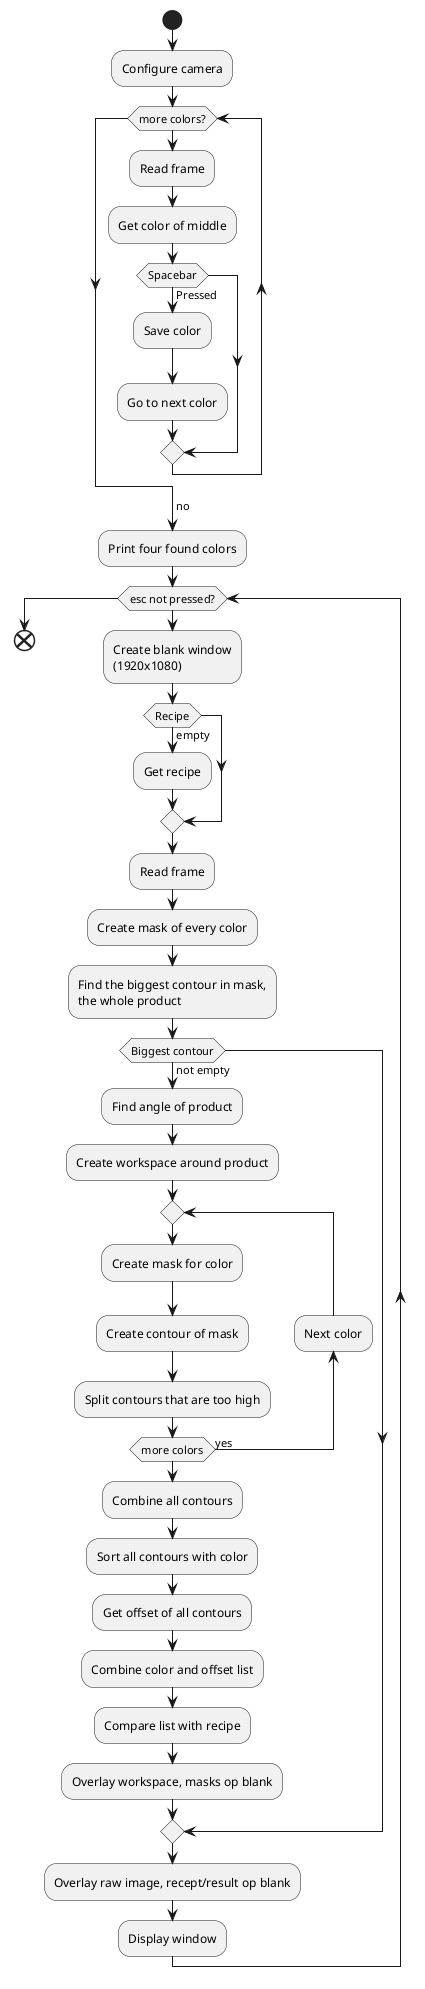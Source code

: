 @startuml
start
:Configure camera;
while (more colors?)
  :Read frame;
  :Get color of middle;
  if (Spacebar) then (Pressed)
    :Save color;
    :Go to next color;
  endif
endwhile
->no;

:Print four found colors;

while (esc not pressed?)
:Create blank window
(1920x1080);
if (Recipe) then (empty)
    :Get recipe;
endif
:Read frame;
:Create mask of every color;
:Find the biggest contour in mask,
the whole product;
if (Biggest contour) then (not empty)
  :Find angle of product;
  :Create workspace around product;
  repeat
    :Create mask for color;
    :Create contour of mask;
    :Split contours that are too high;
  backward:Next color;
  repeat while (more colors) is (yes)
  :Combine all contours;
  :Sort all contours with color;
  :Get offset of all contours;
  :Combine color and offset list;
  :Compare list with recipe;
  :Overlay workspace, masks op blank;
endif
:Overlay raw image, recept/result op blank;
:Display window;
endwhile
->pressed;

end
@enduml